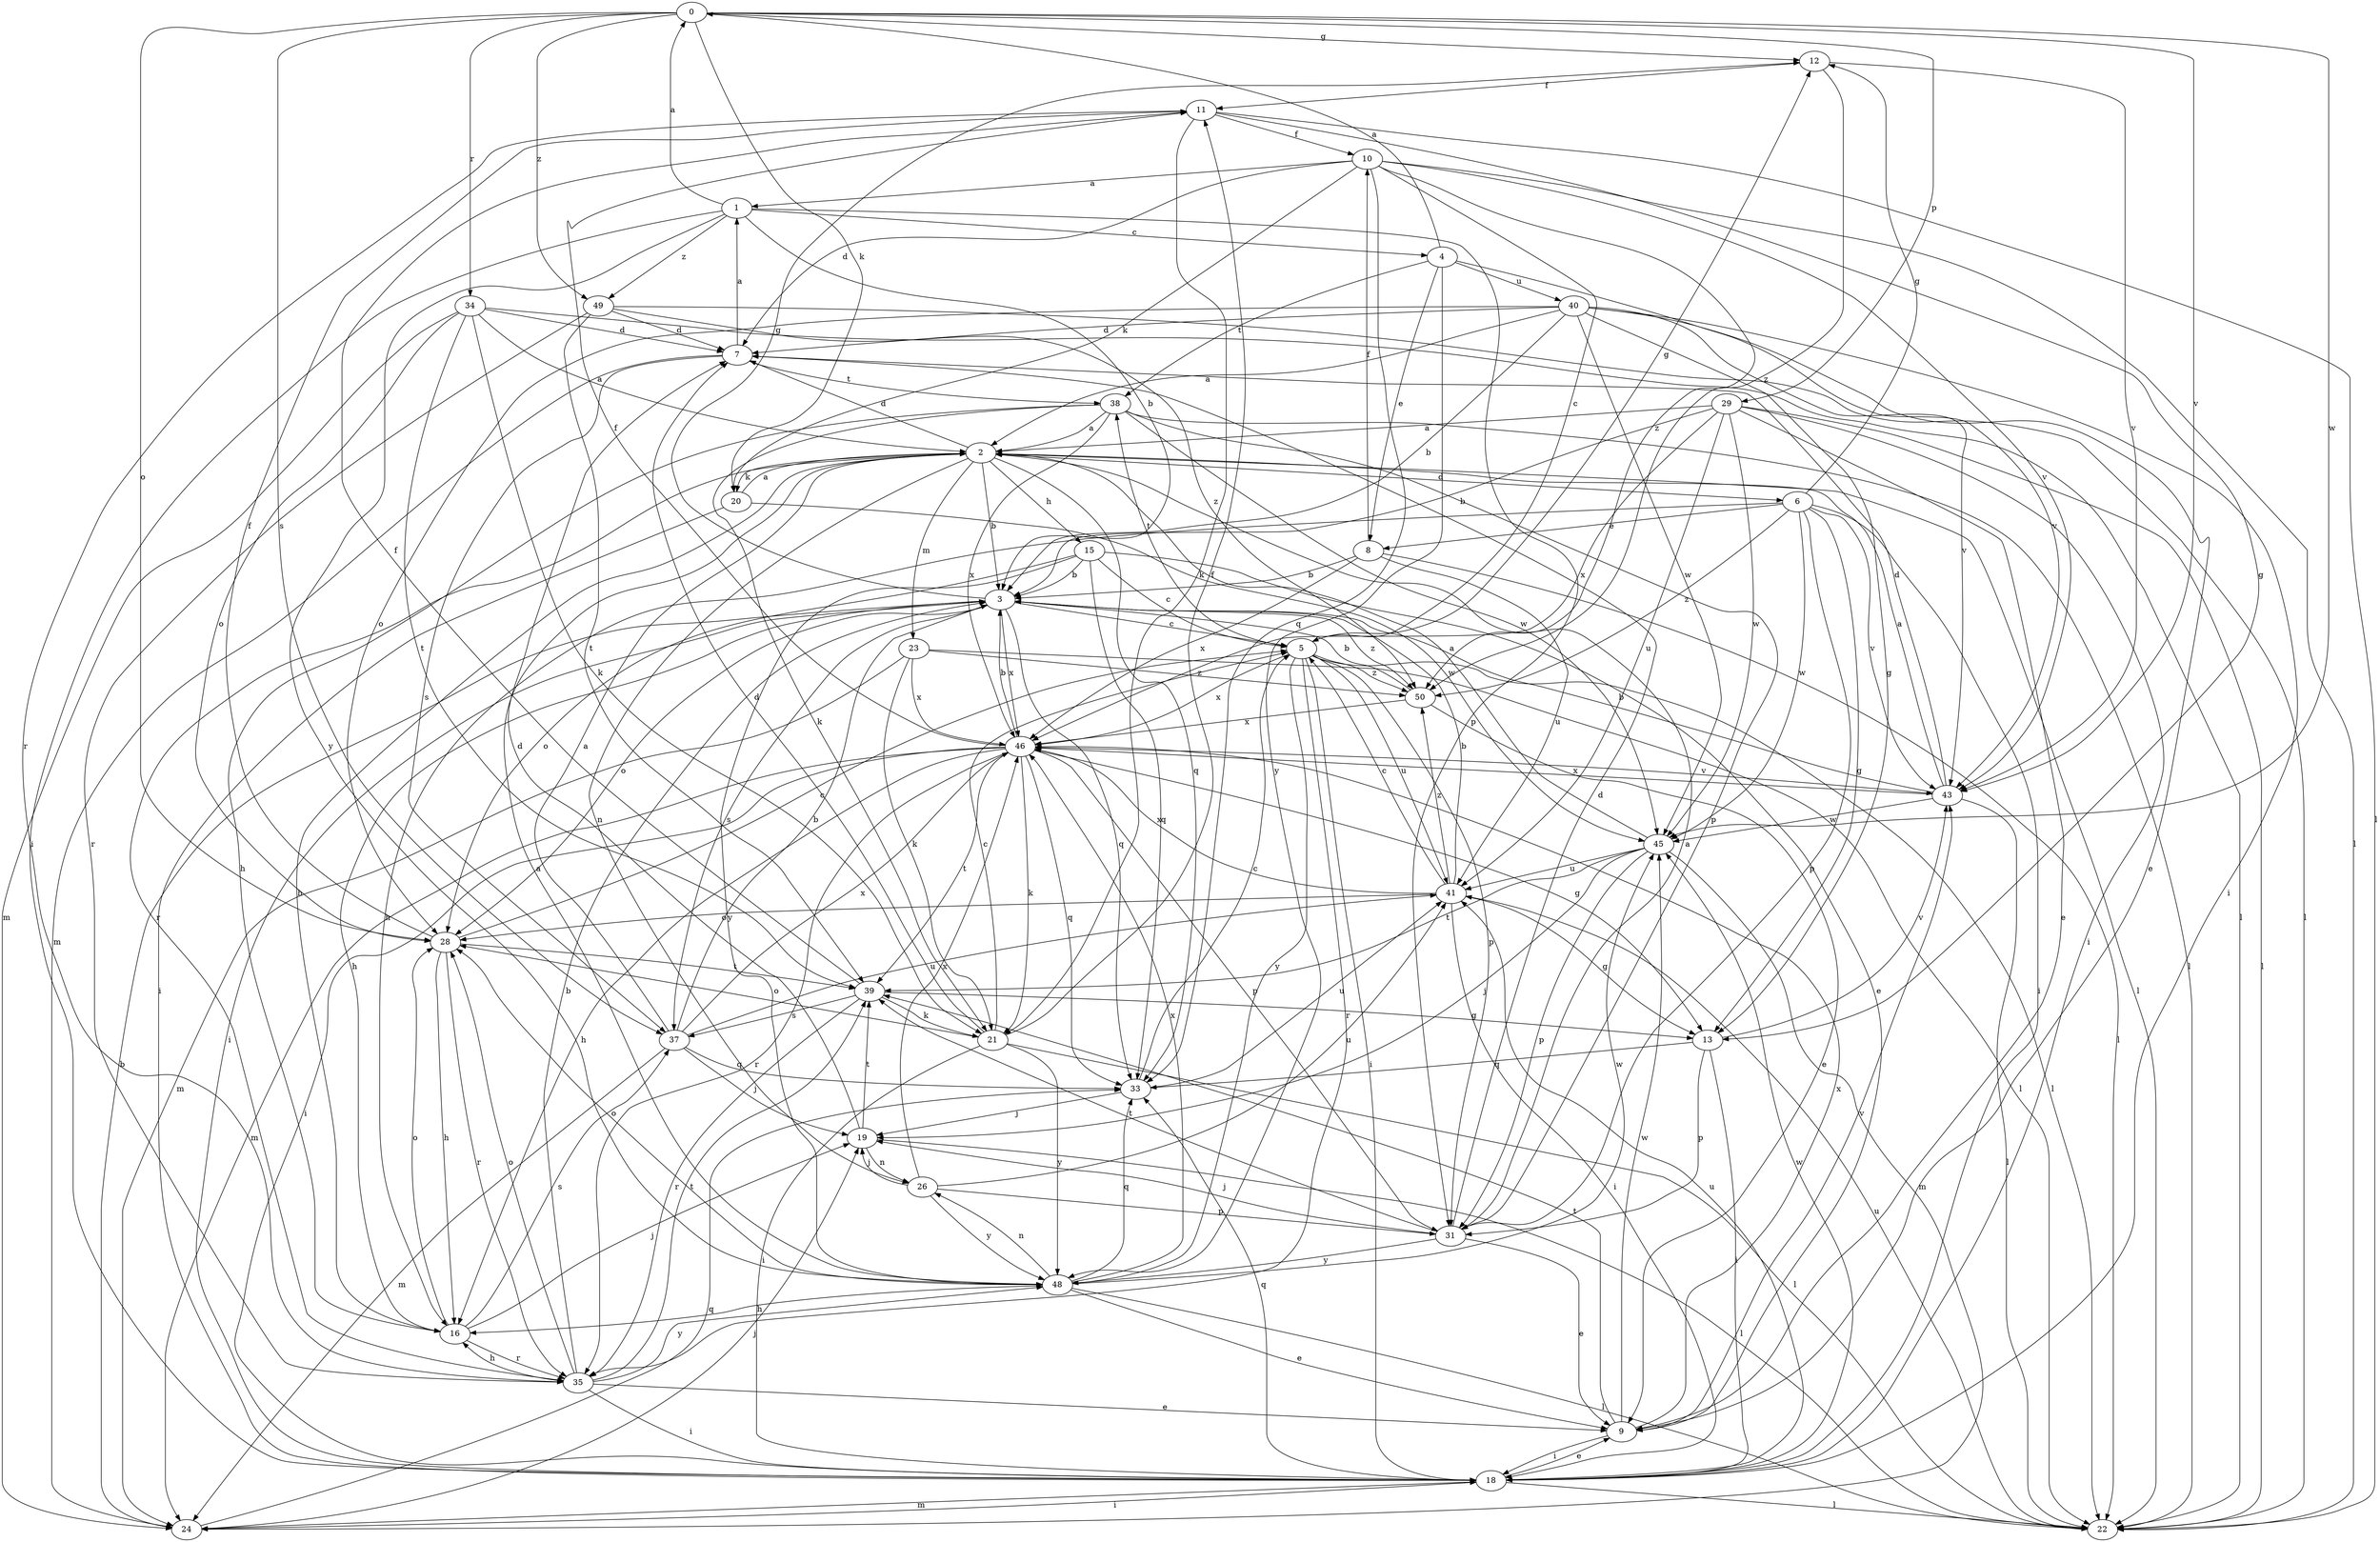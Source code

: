 strict digraph  {
0;
1;
2;
3;
4;
5;
6;
7;
8;
9;
10;
11;
12;
13;
15;
16;
18;
19;
20;
21;
22;
23;
24;
26;
28;
29;
31;
33;
34;
35;
37;
38;
39;
40;
41;
43;
45;
46;
48;
49;
50;
0 -> 12  [label=g];
0 -> 20  [label=k];
0 -> 28  [label=o];
0 -> 29  [label=p];
0 -> 34  [label=r];
0 -> 37  [label=s];
0 -> 43  [label=v];
0 -> 45  [label=w];
0 -> 49  [label=z];
1 -> 0  [label=a];
1 -> 3  [label=b];
1 -> 4  [label=c];
1 -> 18  [label=i];
1 -> 31  [label=p];
1 -> 48  [label=y];
1 -> 49  [label=z];
2 -> 3  [label=b];
2 -> 6  [label=d];
2 -> 7  [label=d];
2 -> 15  [label=h];
2 -> 16  [label=h];
2 -> 20  [label=k];
2 -> 22  [label=l];
2 -> 23  [label=m];
2 -> 26  [label=n];
2 -> 33  [label=q];
2 -> 35  [label=r];
3 -> 5  [label=c];
3 -> 12  [label=g];
3 -> 16  [label=h];
3 -> 18  [label=i];
3 -> 28  [label=o];
3 -> 33  [label=q];
3 -> 37  [label=s];
3 -> 46  [label=x];
3 -> 50  [label=z];
4 -> 0  [label=a];
4 -> 8  [label=e];
4 -> 38  [label=t];
4 -> 40  [label=u];
4 -> 43  [label=v];
4 -> 48  [label=y];
5 -> 12  [label=g];
5 -> 18  [label=i];
5 -> 22  [label=l];
5 -> 31  [label=p];
5 -> 35  [label=r];
5 -> 38  [label=t];
5 -> 41  [label=u];
5 -> 46  [label=x];
5 -> 48  [label=y];
5 -> 50  [label=z];
6 -> 8  [label=e];
6 -> 12  [label=g];
6 -> 13  [label=g];
6 -> 16  [label=h];
6 -> 18  [label=i];
6 -> 31  [label=p];
6 -> 43  [label=v];
6 -> 45  [label=w];
6 -> 50  [label=z];
7 -> 1  [label=a];
7 -> 24  [label=m];
7 -> 37  [label=s];
7 -> 38  [label=t];
8 -> 3  [label=b];
8 -> 10  [label=f];
8 -> 22  [label=l];
8 -> 41  [label=u];
8 -> 46  [label=x];
9 -> 18  [label=i];
9 -> 39  [label=t];
9 -> 43  [label=v];
9 -> 45  [label=w];
9 -> 46  [label=x];
10 -> 1  [label=a];
10 -> 5  [label=c];
10 -> 7  [label=d];
10 -> 20  [label=k];
10 -> 22  [label=l];
10 -> 33  [label=q];
10 -> 43  [label=v];
10 -> 50  [label=z];
11 -> 10  [label=f];
11 -> 13  [label=g];
11 -> 21  [label=k];
11 -> 22  [label=l];
11 -> 35  [label=r];
12 -> 11  [label=f];
12 -> 43  [label=v];
12 -> 50  [label=z];
13 -> 18  [label=i];
13 -> 31  [label=p];
13 -> 33  [label=q];
13 -> 43  [label=v];
15 -> 3  [label=b];
15 -> 5  [label=c];
15 -> 9  [label=e];
15 -> 28  [label=o];
15 -> 33  [label=q];
15 -> 48  [label=y];
16 -> 19  [label=j];
16 -> 28  [label=o];
16 -> 35  [label=r];
16 -> 37  [label=s];
18 -> 9  [label=e];
18 -> 22  [label=l];
18 -> 24  [label=m];
18 -> 33  [label=q];
18 -> 41  [label=u];
18 -> 45  [label=w];
19 -> 7  [label=d];
19 -> 22  [label=l];
19 -> 26  [label=n];
19 -> 39  [label=t];
20 -> 2  [label=a];
20 -> 18  [label=i];
20 -> 45  [label=w];
21 -> 5  [label=c];
21 -> 7  [label=d];
21 -> 11  [label=f];
21 -> 18  [label=i];
21 -> 22  [label=l];
21 -> 28  [label=o];
21 -> 48  [label=y];
22 -> 41  [label=u];
23 -> 21  [label=k];
23 -> 22  [label=l];
23 -> 24  [label=m];
23 -> 46  [label=x];
23 -> 50  [label=z];
24 -> 3  [label=b];
24 -> 18  [label=i];
24 -> 19  [label=j];
24 -> 33  [label=q];
26 -> 19  [label=j];
26 -> 31  [label=p];
26 -> 41  [label=u];
26 -> 46  [label=x];
26 -> 48  [label=y];
28 -> 5  [label=c];
28 -> 11  [label=f];
28 -> 16  [label=h];
28 -> 35  [label=r];
28 -> 39  [label=t];
29 -> 2  [label=a];
29 -> 3  [label=b];
29 -> 9  [label=e];
29 -> 18  [label=i];
29 -> 22  [label=l];
29 -> 41  [label=u];
29 -> 45  [label=w];
29 -> 46  [label=x];
31 -> 2  [label=a];
31 -> 7  [label=d];
31 -> 9  [label=e];
31 -> 19  [label=j];
31 -> 39  [label=t];
31 -> 48  [label=y];
33 -> 5  [label=c];
33 -> 19  [label=j];
33 -> 41  [label=u];
34 -> 2  [label=a];
34 -> 7  [label=d];
34 -> 21  [label=k];
34 -> 22  [label=l];
34 -> 24  [label=m];
34 -> 28  [label=o];
34 -> 39  [label=t];
35 -> 3  [label=b];
35 -> 9  [label=e];
35 -> 16  [label=h];
35 -> 18  [label=i];
35 -> 28  [label=o];
35 -> 39  [label=t];
35 -> 48  [label=y];
37 -> 2  [label=a];
37 -> 3  [label=b];
37 -> 19  [label=j];
37 -> 24  [label=m];
37 -> 33  [label=q];
37 -> 41  [label=u];
37 -> 46  [label=x];
38 -> 2  [label=a];
38 -> 16  [label=h];
38 -> 21  [label=k];
38 -> 22  [label=l];
38 -> 31  [label=p];
38 -> 45  [label=w];
38 -> 46  [label=x];
39 -> 11  [label=f];
39 -> 13  [label=g];
39 -> 21  [label=k];
39 -> 35  [label=r];
39 -> 37  [label=s];
40 -> 2  [label=a];
40 -> 3  [label=b];
40 -> 7  [label=d];
40 -> 9  [label=e];
40 -> 13  [label=g];
40 -> 18  [label=i];
40 -> 28  [label=o];
40 -> 43  [label=v];
40 -> 45  [label=w];
41 -> 3  [label=b];
41 -> 5  [label=c];
41 -> 13  [label=g];
41 -> 18  [label=i];
41 -> 28  [label=o];
41 -> 46  [label=x];
41 -> 50  [label=z];
43 -> 2  [label=a];
43 -> 3  [label=b];
43 -> 7  [label=d];
43 -> 22  [label=l];
43 -> 45  [label=w];
43 -> 46  [label=x];
45 -> 2  [label=a];
45 -> 19  [label=j];
45 -> 24  [label=m];
45 -> 31  [label=p];
45 -> 39  [label=t];
45 -> 41  [label=u];
46 -> 3  [label=b];
46 -> 11  [label=f];
46 -> 13  [label=g];
46 -> 16  [label=h];
46 -> 18  [label=i];
46 -> 21  [label=k];
46 -> 24  [label=m];
46 -> 31  [label=p];
46 -> 33  [label=q];
46 -> 35  [label=r];
46 -> 39  [label=t];
46 -> 43  [label=v];
48 -> 2  [label=a];
48 -> 9  [label=e];
48 -> 16  [label=h];
48 -> 22  [label=l];
48 -> 26  [label=n];
48 -> 28  [label=o];
48 -> 33  [label=q];
48 -> 45  [label=w];
48 -> 46  [label=x];
49 -> 7  [label=d];
49 -> 22  [label=l];
49 -> 35  [label=r];
49 -> 39  [label=t];
49 -> 50  [label=z];
50 -> 3  [label=b];
50 -> 9  [label=e];
50 -> 46  [label=x];
}
